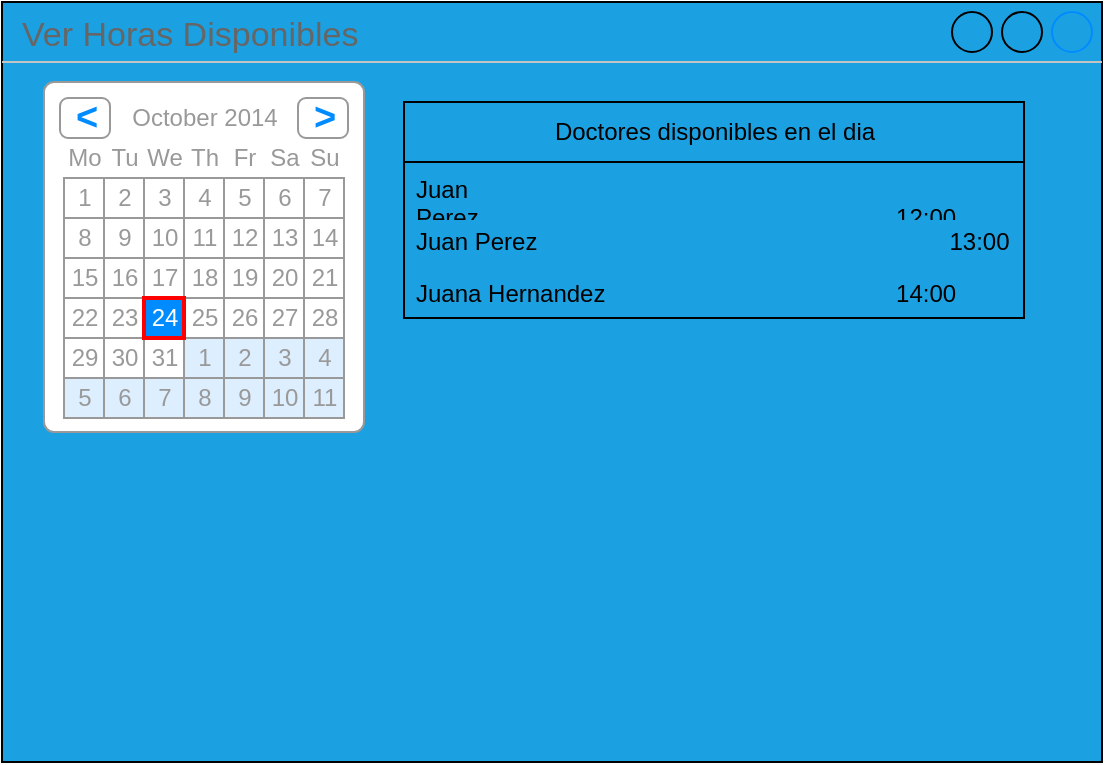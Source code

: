<mxfile version="24.8.9">
  <diagram name="Página-1" id="FZT9vLmWz1TGYuGLLA8D">
    <mxGraphModel dx="1969" dy="878" grid="1" gridSize="10" guides="1" tooltips="1" connect="1" arrows="1" fold="1" page="1" pageScale="1" pageWidth="827" pageHeight="1169" math="0" shadow="0">
      <root>
        <mxCell id="0" />
        <mxCell id="1" parent="0" />
        <mxCell id="KFi8qtFJ9wjeugZLHAg4-1" value="Ver Horas Disponibles" style="strokeWidth=1;shadow=0;dashed=0;align=center;html=1;shape=mxgraph.mockup.containers.window;align=left;verticalAlign=top;spacingLeft=8;strokeColor2=#008cff;strokeColor3=#c4c4c4;fontColor=#666666;mainText=;fontSize=17;labelBackgroundColor=none;whiteSpace=wrap;fillColor=#1BA1E2;" vertex="1" parent="1">
          <mxGeometry x="139" y="220" width="550" height="380" as="geometry" />
        </mxCell>
        <mxCell id="KFi8qtFJ9wjeugZLHAg4-2" value="" style="strokeWidth=1;shadow=0;dashed=0;align=center;html=1;shape=mxgraph.mockup.forms.rrect;rSize=5;strokeColor=#999999;fillColor=#ffffff;" vertex="1" parent="1">
          <mxGeometry x="160" y="260" width="160" height="175" as="geometry" />
        </mxCell>
        <mxCell id="KFi8qtFJ9wjeugZLHAg4-3" value="October 2014" style="strokeWidth=1;shadow=0;dashed=0;align=center;html=1;shape=mxgraph.mockup.forms.anchor;fontColor=#999999;" vertex="1" parent="KFi8qtFJ9wjeugZLHAg4-2">
          <mxGeometry x="30" y="8" width="100" height="20" as="geometry" />
        </mxCell>
        <mxCell id="KFi8qtFJ9wjeugZLHAg4-4" value="&lt;" style="strokeWidth=1;shadow=0;dashed=0;align=center;html=1;shape=mxgraph.mockup.forms.rrect;rSize=4;strokeColor=#999999;fontColor=#008cff;fontSize=19;fontStyle=1;" vertex="1" parent="KFi8qtFJ9wjeugZLHAg4-2">
          <mxGeometry x="8" y="8" width="25" height="20" as="geometry" />
        </mxCell>
        <mxCell id="KFi8qtFJ9wjeugZLHAg4-5" value="&gt;" style="strokeWidth=1;shadow=0;dashed=0;align=center;html=1;shape=mxgraph.mockup.forms.rrect;rSize=4;strokeColor=#999999;fontColor=#008cff;fontSize=19;fontStyle=1;" vertex="1" parent="KFi8qtFJ9wjeugZLHAg4-2">
          <mxGeometry x="127" y="8" width="25" height="20" as="geometry" />
        </mxCell>
        <mxCell id="KFi8qtFJ9wjeugZLHAg4-6" value="Mo" style="strokeWidth=1;shadow=0;dashed=0;align=center;html=1;shape=mxgraph.mockup.forms.anchor;fontColor=#999999;" vertex="1" parent="KFi8qtFJ9wjeugZLHAg4-2">
          <mxGeometry x="10" y="28" width="20" height="20" as="geometry" />
        </mxCell>
        <mxCell id="KFi8qtFJ9wjeugZLHAg4-7" value="Tu" style="strokeWidth=1;shadow=0;dashed=0;align=center;html=1;shape=mxgraph.mockup.forms.anchor;fontColor=#999999;" vertex="1" parent="KFi8qtFJ9wjeugZLHAg4-2">
          <mxGeometry x="30" y="28" width="20" height="20" as="geometry" />
        </mxCell>
        <mxCell id="KFi8qtFJ9wjeugZLHAg4-8" value="We" style="strokeWidth=1;shadow=0;dashed=0;align=center;html=1;shape=mxgraph.mockup.forms.anchor;fontColor=#999999;" vertex="1" parent="KFi8qtFJ9wjeugZLHAg4-2">
          <mxGeometry x="50" y="28" width="20" height="20" as="geometry" />
        </mxCell>
        <mxCell id="KFi8qtFJ9wjeugZLHAg4-9" value="Th" style="strokeWidth=1;shadow=0;dashed=0;align=center;html=1;shape=mxgraph.mockup.forms.anchor;fontColor=#999999;" vertex="1" parent="KFi8qtFJ9wjeugZLHAg4-2">
          <mxGeometry x="70" y="28" width="20" height="20" as="geometry" />
        </mxCell>
        <mxCell id="KFi8qtFJ9wjeugZLHAg4-10" value="Fr" style="strokeWidth=1;shadow=0;dashed=0;align=center;html=1;shape=mxgraph.mockup.forms.anchor;fontColor=#999999;" vertex="1" parent="KFi8qtFJ9wjeugZLHAg4-2">
          <mxGeometry x="90" y="28" width="20" height="20" as="geometry" />
        </mxCell>
        <mxCell id="KFi8qtFJ9wjeugZLHAg4-11" value="Sa" style="strokeWidth=1;shadow=0;dashed=0;align=center;html=1;shape=mxgraph.mockup.forms.anchor;fontColor=#999999;" vertex="1" parent="KFi8qtFJ9wjeugZLHAg4-2">
          <mxGeometry x="110" y="28" width="20" height="20" as="geometry" />
        </mxCell>
        <mxCell id="KFi8qtFJ9wjeugZLHAg4-12" value="Su" style="strokeWidth=1;shadow=0;dashed=0;align=center;html=1;shape=mxgraph.mockup.forms.anchor;fontColor=#999999;" vertex="1" parent="KFi8qtFJ9wjeugZLHAg4-2">
          <mxGeometry x="130" y="28" width="20" height="20" as="geometry" />
        </mxCell>
        <mxCell id="KFi8qtFJ9wjeugZLHAg4-13" value="1" style="strokeWidth=1;shadow=0;dashed=0;align=center;html=1;shape=mxgraph.mockup.forms.rrect;rSize=0;strokeColor=#999999;fontColor=#999999;" vertex="1" parent="KFi8qtFJ9wjeugZLHAg4-2">
          <mxGeometry x="10" y="48" width="20" height="20" as="geometry" />
        </mxCell>
        <mxCell id="KFi8qtFJ9wjeugZLHAg4-14" value="2" style="strokeWidth=1;shadow=0;dashed=0;align=center;html=1;shape=mxgraph.mockup.forms.rrect;rSize=0;strokeColor=#999999;fontColor=#999999;" vertex="1" parent="KFi8qtFJ9wjeugZLHAg4-2">
          <mxGeometry x="30" y="48" width="20" height="20" as="geometry" />
        </mxCell>
        <mxCell id="KFi8qtFJ9wjeugZLHAg4-15" value="3" style="strokeWidth=1;shadow=0;dashed=0;align=center;html=1;shape=mxgraph.mockup.forms.rrect;rSize=0;strokeColor=#999999;fontColor=#999999;" vertex="1" parent="KFi8qtFJ9wjeugZLHAg4-2">
          <mxGeometry x="50" y="48" width="20" height="20" as="geometry" />
        </mxCell>
        <mxCell id="KFi8qtFJ9wjeugZLHAg4-16" value="4" style="strokeWidth=1;shadow=0;dashed=0;align=center;html=1;shape=mxgraph.mockup.forms.rrect;rSize=0;strokeColor=#999999;fontColor=#999999;" vertex="1" parent="KFi8qtFJ9wjeugZLHAg4-2">
          <mxGeometry x="70" y="48" width="20" height="20" as="geometry" />
        </mxCell>
        <mxCell id="KFi8qtFJ9wjeugZLHAg4-17" value="5" style="strokeWidth=1;shadow=0;dashed=0;align=center;html=1;shape=mxgraph.mockup.forms.rrect;rSize=0;strokeColor=#999999;fontColor=#999999;" vertex="1" parent="KFi8qtFJ9wjeugZLHAg4-2">
          <mxGeometry x="90" y="48" width="20" height="20" as="geometry" />
        </mxCell>
        <mxCell id="KFi8qtFJ9wjeugZLHAg4-18" value="6" style="strokeWidth=1;shadow=0;dashed=0;align=center;html=1;shape=mxgraph.mockup.forms.rrect;rSize=0;strokeColor=#999999;fontColor=#999999;" vertex="1" parent="KFi8qtFJ9wjeugZLHAg4-2">
          <mxGeometry x="110" y="48" width="20" height="20" as="geometry" />
        </mxCell>
        <mxCell id="KFi8qtFJ9wjeugZLHAg4-19" value="7" style="strokeWidth=1;shadow=0;dashed=0;align=center;html=1;shape=mxgraph.mockup.forms.rrect;rSize=0;strokeColor=#999999;fontColor=#999999;" vertex="1" parent="KFi8qtFJ9wjeugZLHAg4-2">
          <mxGeometry x="130" y="48" width="20" height="20" as="geometry" />
        </mxCell>
        <mxCell id="KFi8qtFJ9wjeugZLHAg4-20" value="8" style="strokeWidth=1;shadow=0;dashed=0;align=center;html=1;shape=mxgraph.mockup.forms.rrect;rSize=0;strokeColor=#999999;fontColor=#999999;" vertex="1" parent="KFi8qtFJ9wjeugZLHAg4-2">
          <mxGeometry x="10" y="68" width="20" height="20" as="geometry" />
        </mxCell>
        <mxCell id="KFi8qtFJ9wjeugZLHAg4-21" value="9" style="strokeWidth=1;shadow=0;dashed=0;align=center;html=1;shape=mxgraph.mockup.forms.rrect;rSize=0;strokeColor=#999999;fontColor=#999999;" vertex="1" parent="KFi8qtFJ9wjeugZLHAg4-2">
          <mxGeometry x="30" y="68" width="20" height="20" as="geometry" />
        </mxCell>
        <mxCell id="KFi8qtFJ9wjeugZLHAg4-22" value="10" style="strokeWidth=1;shadow=0;dashed=0;align=center;html=1;shape=mxgraph.mockup.forms.rrect;rSize=0;strokeColor=#999999;fontColor=#999999;" vertex="1" parent="KFi8qtFJ9wjeugZLHAg4-2">
          <mxGeometry x="50" y="68" width="20" height="20" as="geometry" />
        </mxCell>
        <mxCell id="KFi8qtFJ9wjeugZLHAg4-23" value="11" style="strokeWidth=1;shadow=0;dashed=0;align=center;html=1;shape=mxgraph.mockup.forms.rrect;rSize=0;strokeColor=#999999;fontColor=#999999;" vertex="1" parent="KFi8qtFJ9wjeugZLHAg4-2">
          <mxGeometry x="70" y="68" width="20" height="20" as="geometry" />
        </mxCell>
        <mxCell id="KFi8qtFJ9wjeugZLHAg4-24" value="12" style="strokeWidth=1;shadow=0;dashed=0;align=center;html=1;shape=mxgraph.mockup.forms.rrect;rSize=0;strokeColor=#999999;fontColor=#999999;" vertex="1" parent="KFi8qtFJ9wjeugZLHAg4-2">
          <mxGeometry x="90" y="68" width="20" height="20" as="geometry" />
        </mxCell>
        <mxCell id="KFi8qtFJ9wjeugZLHAg4-25" value="13" style="strokeWidth=1;shadow=0;dashed=0;align=center;html=1;shape=mxgraph.mockup.forms.rrect;rSize=0;strokeColor=#999999;fontColor=#999999;" vertex="1" parent="KFi8qtFJ9wjeugZLHAg4-2">
          <mxGeometry x="110" y="68" width="20" height="20" as="geometry" />
        </mxCell>
        <mxCell id="KFi8qtFJ9wjeugZLHAg4-26" value="14" style="strokeWidth=1;shadow=0;dashed=0;align=center;html=1;shape=mxgraph.mockup.forms.rrect;rSize=0;strokeColor=#999999;fontColor=#999999;" vertex="1" parent="KFi8qtFJ9wjeugZLHAg4-2">
          <mxGeometry x="130" y="68" width="20" height="20" as="geometry" />
        </mxCell>
        <mxCell id="KFi8qtFJ9wjeugZLHAg4-27" value="15" style="strokeWidth=1;shadow=0;dashed=0;align=center;html=1;shape=mxgraph.mockup.forms.rrect;rSize=0;strokeColor=#999999;fontColor=#999999;" vertex="1" parent="KFi8qtFJ9wjeugZLHAg4-2">
          <mxGeometry x="10" y="88" width="20" height="20" as="geometry" />
        </mxCell>
        <mxCell id="KFi8qtFJ9wjeugZLHAg4-28" value="16" style="strokeWidth=1;shadow=0;dashed=0;align=center;html=1;shape=mxgraph.mockup.forms.rrect;rSize=0;strokeColor=#999999;fontColor=#999999;" vertex="1" parent="KFi8qtFJ9wjeugZLHAg4-2">
          <mxGeometry x="30" y="88" width="20" height="20" as="geometry" />
        </mxCell>
        <mxCell id="KFi8qtFJ9wjeugZLHAg4-29" value="17" style="strokeWidth=1;shadow=0;dashed=0;align=center;html=1;shape=mxgraph.mockup.forms.rrect;rSize=0;strokeColor=#999999;fontColor=#999999;" vertex="1" parent="KFi8qtFJ9wjeugZLHAg4-2">
          <mxGeometry x="50" y="88" width="20" height="20" as="geometry" />
        </mxCell>
        <mxCell id="KFi8qtFJ9wjeugZLHAg4-30" value="18" style="strokeWidth=1;shadow=0;dashed=0;align=center;html=1;shape=mxgraph.mockup.forms.rrect;rSize=0;strokeColor=#999999;fontColor=#999999;" vertex="1" parent="KFi8qtFJ9wjeugZLHAg4-2">
          <mxGeometry x="70" y="88" width="20" height="20" as="geometry" />
        </mxCell>
        <mxCell id="KFi8qtFJ9wjeugZLHAg4-31" value="19" style="strokeWidth=1;shadow=0;dashed=0;align=center;html=1;shape=mxgraph.mockup.forms.rrect;rSize=0;strokeColor=#999999;fontColor=#999999;" vertex="1" parent="KFi8qtFJ9wjeugZLHAg4-2">
          <mxGeometry x="90" y="88" width="20" height="20" as="geometry" />
        </mxCell>
        <mxCell id="KFi8qtFJ9wjeugZLHAg4-32" value="20" style="strokeWidth=1;shadow=0;dashed=0;align=center;html=1;shape=mxgraph.mockup.forms.rrect;rSize=0;strokeColor=#999999;fontColor=#999999;" vertex="1" parent="KFi8qtFJ9wjeugZLHAg4-2">
          <mxGeometry x="110" y="88" width="20" height="20" as="geometry" />
        </mxCell>
        <mxCell id="KFi8qtFJ9wjeugZLHAg4-33" value="21" style="strokeWidth=1;shadow=0;dashed=0;align=center;html=1;shape=mxgraph.mockup.forms.rrect;rSize=0;strokeColor=#999999;fontColor=#999999;" vertex="1" parent="KFi8qtFJ9wjeugZLHAg4-2">
          <mxGeometry x="130" y="88" width="20" height="20" as="geometry" />
        </mxCell>
        <mxCell id="KFi8qtFJ9wjeugZLHAg4-34" value="22" style="strokeWidth=1;shadow=0;dashed=0;align=center;html=1;shape=mxgraph.mockup.forms.rrect;rSize=0;strokeColor=#999999;fontColor=#999999;" vertex="1" parent="KFi8qtFJ9wjeugZLHAg4-2">
          <mxGeometry x="10" y="108" width="20" height="20" as="geometry" />
        </mxCell>
        <mxCell id="KFi8qtFJ9wjeugZLHAg4-35" value="23" style="strokeWidth=1;shadow=0;dashed=0;align=center;html=1;shape=mxgraph.mockup.forms.rrect;rSize=0;strokeColor=#999999;fontColor=#999999;" vertex="1" parent="KFi8qtFJ9wjeugZLHAg4-2">
          <mxGeometry x="30" y="108" width="20" height="20" as="geometry" />
        </mxCell>
        <mxCell id="KFi8qtFJ9wjeugZLHAg4-36" value="25" style="strokeWidth=1;shadow=0;dashed=0;align=center;html=1;shape=mxgraph.mockup.forms.rrect;rSize=0;strokeColor=#999999;fontColor=#999999;" vertex="1" parent="KFi8qtFJ9wjeugZLHAg4-2">
          <mxGeometry x="70" y="108" width="20" height="20" as="geometry" />
        </mxCell>
        <mxCell id="KFi8qtFJ9wjeugZLHAg4-37" value="26" style="strokeWidth=1;shadow=0;dashed=0;align=center;html=1;shape=mxgraph.mockup.forms.rrect;rSize=0;strokeColor=#999999;fontColor=#999999;" vertex="1" parent="KFi8qtFJ9wjeugZLHAg4-2">
          <mxGeometry x="90" y="108" width="20" height="20" as="geometry" />
        </mxCell>
        <mxCell id="KFi8qtFJ9wjeugZLHAg4-38" value="27" style="strokeWidth=1;shadow=0;dashed=0;align=center;html=1;shape=mxgraph.mockup.forms.rrect;rSize=0;strokeColor=#999999;fontColor=#999999;" vertex="1" parent="KFi8qtFJ9wjeugZLHAg4-2">
          <mxGeometry x="110" y="108" width="20" height="20" as="geometry" />
        </mxCell>
        <mxCell id="KFi8qtFJ9wjeugZLHAg4-39" value="28" style="strokeWidth=1;shadow=0;dashed=0;align=center;html=1;shape=mxgraph.mockup.forms.rrect;rSize=0;strokeColor=#999999;fontColor=#999999;" vertex="1" parent="KFi8qtFJ9wjeugZLHAg4-2">
          <mxGeometry x="130" y="108" width="20" height="20" as="geometry" />
        </mxCell>
        <mxCell id="KFi8qtFJ9wjeugZLHAg4-40" value="29" style="strokeWidth=1;shadow=0;dashed=0;align=center;html=1;shape=mxgraph.mockup.forms.rrect;rSize=0;strokeColor=#999999;fontColor=#999999;" vertex="1" parent="KFi8qtFJ9wjeugZLHAg4-2">
          <mxGeometry x="10" y="128" width="20" height="20" as="geometry" />
        </mxCell>
        <mxCell id="KFi8qtFJ9wjeugZLHAg4-41" value="30" style="strokeWidth=1;shadow=0;dashed=0;align=center;html=1;shape=mxgraph.mockup.forms.rrect;rSize=0;strokeColor=#999999;fontColor=#999999;" vertex="1" parent="KFi8qtFJ9wjeugZLHAg4-2">
          <mxGeometry x="30" y="128" width="20" height="20" as="geometry" />
        </mxCell>
        <mxCell id="KFi8qtFJ9wjeugZLHAg4-42" value="31" style="strokeWidth=1;shadow=0;dashed=0;align=center;html=1;shape=mxgraph.mockup.forms.rrect;rSize=0;strokeColor=#999999;fontColor=#999999;" vertex="1" parent="KFi8qtFJ9wjeugZLHAg4-2">
          <mxGeometry x="50" y="128" width="20" height="20" as="geometry" />
        </mxCell>
        <mxCell id="KFi8qtFJ9wjeugZLHAg4-43" value="1" style="strokeWidth=1;shadow=0;dashed=0;align=center;html=1;shape=mxgraph.mockup.forms.rrect;rSize=0;strokeColor=#999999;fontColor=#999999;fillColor=#ddeeff;" vertex="1" parent="KFi8qtFJ9wjeugZLHAg4-2">
          <mxGeometry x="70" y="128" width="20" height="20" as="geometry" />
        </mxCell>
        <mxCell id="KFi8qtFJ9wjeugZLHAg4-44" value="2" style="strokeWidth=1;shadow=0;dashed=0;align=center;html=1;shape=mxgraph.mockup.forms.rrect;rSize=0;strokeColor=#999999;fontColor=#999999;fillColor=#ddeeff;" vertex="1" parent="KFi8qtFJ9wjeugZLHAg4-2">
          <mxGeometry x="90" y="128" width="20" height="20" as="geometry" />
        </mxCell>
        <mxCell id="KFi8qtFJ9wjeugZLHAg4-45" value="3" style="strokeWidth=1;shadow=0;dashed=0;align=center;html=1;shape=mxgraph.mockup.forms.rrect;rSize=0;strokeColor=#999999;fontColor=#999999;fillColor=#ddeeff;" vertex="1" parent="KFi8qtFJ9wjeugZLHAg4-2">
          <mxGeometry x="110" y="128" width="20" height="20" as="geometry" />
        </mxCell>
        <mxCell id="KFi8qtFJ9wjeugZLHAg4-46" value="4" style="strokeWidth=1;shadow=0;dashed=0;align=center;html=1;shape=mxgraph.mockup.forms.rrect;rSize=0;strokeColor=#999999;fontColor=#999999;fillColor=#ddeeff;" vertex="1" parent="KFi8qtFJ9wjeugZLHAg4-2">
          <mxGeometry x="130" y="128" width="20" height="20" as="geometry" />
        </mxCell>
        <mxCell id="KFi8qtFJ9wjeugZLHAg4-47" value="5" style="strokeWidth=1;shadow=0;dashed=0;align=center;html=1;shape=mxgraph.mockup.forms.rrect;rSize=0;strokeColor=#999999;fontColor=#999999;fillColor=#ddeeff;" vertex="1" parent="KFi8qtFJ9wjeugZLHAg4-2">
          <mxGeometry x="10" y="148" width="20" height="20" as="geometry" />
        </mxCell>
        <mxCell id="KFi8qtFJ9wjeugZLHAg4-48" value="6" style="strokeWidth=1;shadow=0;dashed=0;align=center;html=1;shape=mxgraph.mockup.forms.rrect;rSize=0;strokeColor=#999999;fontColor=#999999;fillColor=#ddeeff;" vertex="1" parent="KFi8qtFJ9wjeugZLHAg4-2">
          <mxGeometry x="30" y="148" width="20" height="20" as="geometry" />
        </mxCell>
        <mxCell id="KFi8qtFJ9wjeugZLHAg4-49" value="7" style="strokeWidth=1;shadow=0;dashed=0;align=center;html=1;shape=mxgraph.mockup.forms.rrect;rSize=0;strokeColor=#999999;fontColor=#999999;fillColor=#ddeeff;" vertex="1" parent="KFi8qtFJ9wjeugZLHAg4-2">
          <mxGeometry x="50" y="148" width="20" height="20" as="geometry" />
        </mxCell>
        <mxCell id="KFi8qtFJ9wjeugZLHAg4-50" value="8" style="strokeWidth=1;shadow=0;dashed=0;align=center;html=1;shape=mxgraph.mockup.forms.rrect;rSize=0;strokeColor=#999999;fontColor=#999999;fillColor=#ddeeff;" vertex="1" parent="KFi8qtFJ9wjeugZLHAg4-2">
          <mxGeometry x="70" y="148" width="20" height="20" as="geometry" />
        </mxCell>
        <mxCell id="KFi8qtFJ9wjeugZLHAg4-51" value="9" style="strokeWidth=1;shadow=0;dashed=0;align=center;html=1;shape=mxgraph.mockup.forms.rrect;rSize=0;strokeColor=#999999;fontColor=#999999;fillColor=#ddeeff;" vertex="1" parent="KFi8qtFJ9wjeugZLHAg4-2">
          <mxGeometry x="90" y="148" width="20" height="20" as="geometry" />
        </mxCell>
        <mxCell id="KFi8qtFJ9wjeugZLHAg4-52" value="10" style="strokeWidth=1;shadow=0;dashed=0;align=center;html=1;shape=mxgraph.mockup.forms.rrect;rSize=0;strokeColor=#999999;fontColor=#999999;fillColor=#ddeeff;" vertex="1" parent="KFi8qtFJ9wjeugZLHAg4-2">
          <mxGeometry x="110" y="148" width="20" height="20" as="geometry" />
        </mxCell>
        <mxCell id="KFi8qtFJ9wjeugZLHAg4-53" value="11" style="strokeWidth=1;shadow=0;dashed=0;align=center;html=1;shape=mxgraph.mockup.forms.rrect;rSize=0;strokeColor=#999999;fontColor=#999999;fillColor=#ddeeff;" vertex="1" parent="KFi8qtFJ9wjeugZLHAg4-2">
          <mxGeometry x="130" y="148" width="20" height="20" as="geometry" />
        </mxCell>
        <mxCell id="KFi8qtFJ9wjeugZLHAg4-54" value="24" style="strokeWidth=1;shadow=0;dashed=0;align=center;html=1;shape=mxgraph.mockup.forms.rrect;rSize=0;strokeColor=#ff0000;fontColor=#ffffff;strokeWidth=2;fillColor=#008cff;" vertex="1" parent="KFi8qtFJ9wjeugZLHAg4-2">
          <mxGeometry x="50" y="108" width="20" height="20" as="geometry" />
        </mxCell>
        <mxCell id="KFi8qtFJ9wjeugZLHAg4-55" value="Doctores disponibles en el dia" style="swimlane;fontStyle=0;childLayout=stackLayout;horizontal=1;startSize=30;fillColor=#1BA1E2;horizontalStack=0;resizeParent=1;resizeParentMax=0;resizeLast=0;collapsible=1;marginBottom=0;html=1;" vertex="1" parent="1">
          <mxGeometry x="340" y="270" width="310" height="108" as="geometry" />
        </mxCell>
        <mxCell id="KFi8qtFJ9wjeugZLHAg4-56" value="Juan Perez&lt;span style=&quot;white-space: pre;&quot;&gt;&#x9;&lt;/span&gt;&lt;span style=&quot;white-space: pre;&quot;&gt;&#x9;&lt;span style=&quot;white-space: pre;&quot;&gt;&#x9;&lt;/span&gt;&lt;span style=&quot;white-space: pre;&quot;&gt;&#x9;&lt;/span&gt;&lt;span style=&quot;white-space: pre;&quot;&gt;&#x9;&lt;/span&gt;&lt;span style=&quot;white-space: pre;&quot;&gt;&#x9;&lt;/span&gt;&lt;span style=&quot;white-space: pre;&quot;&gt;&#x9;&lt;/span&gt;&lt;span style=&quot;white-space: pre;&quot;&gt;&#x9;&lt;/span&gt;&lt;/span&gt;12:00&lt;span style=&quot;white-space: pre;&quot;&gt;&#x9;&lt;/span&gt;" style="text;strokeColor=none;fillColor=none;align=left;verticalAlign=top;spacingLeft=4;spacingRight=4;overflow=hidden;rotatable=0;points=[[0,0.5],[1,0.5]];portConstraint=eastwest;whiteSpace=wrap;html=1;" vertex="1" parent="KFi8qtFJ9wjeugZLHAg4-55">
          <mxGeometry y="30" width="310" height="26" as="geometry" />
        </mxCell>
        <mxCell id="KFi8qtFJ9wjeugZLHAg4-57" value="Juan Perez&lt;span style=&quot;white-space: pre;&quot;&gt;&#x9;&lt;/span&gt;&lt;span style=&quot;white-space: pre;&quot;&gt;&#x9;&lt;/span&gt;&lt;span style=&quot;white-space: pre;&quot;&gt;&#x9;&lt;/span&gt;&lt;span style=&quot;white-space: pre;&quot;&gt;&#x9;&lt;/span&gt;&lt;span style=&quot;white-space: pre;&quot;&gt;&#x9;&lt;/span&gt;&lt;span style=&quot;white-space: pre;&quot;&gt;&#x9;&lt;/span&gt;&lt;span style=&quot;white-space: pre;&quot;&gt;&#x9;&lt;/span&gt;&lt;span style=&quot;white-space: pre;&quot;&gt;&#x9;&lt;/span&gt;13:00" style="text;strokeColor=none;fillColor=none;align=left;verticalAlign=top;spacingLeft=4;spacingRight=4;overflow=hidden;rotatable=0;points=[[0,0.5],[1,0.5]];portConstraint=eastwest;whiteSpace=wrap;html=1;" vertex="1" parent="KFi8qtFJ9wjeugZLHAg4-55">
          <mxGeometry y="56" width="310" height="26" as="geometry" />
        </mxCell>
        <mxCell id="KFi8qtFJ9wjeugZLHAg4-58" value="Juana Hernandez &lt;span style=&quot;white-space: pre;&quot;&gt;&#x9;&lt;/span&gt;&lt;span style=&quot;white-space: pre;&quot;&gt;&#x9;&lt;/span&gt;&lt;span style=&quot;white-space: pre;&quot;&gt;&#x9;&lt;/span&gt;&lt;span style=&quot;white-space: pre;&quot;&gt;&#x9;&lt;/span&gt;&lt;span style=&quot;white-space: pre;&quot;&gt;&#x9;&lt;/span&gt;&lt;span style=&quot;white-space: pre;&quot;&gt;&#x9;&lt;/span&gt;14:00" style="text;strokeColor=none;fillColor=none;align=left;verticalAlign=top;spacingLeft=4;spacingRight=4;overflow=hidden;rotatable=0;points=[[0,0.5],[1,0.5]];portConstraint=eastwest;whiteSpace=wrap;html=1;" vertex="1" parent="KFi8qtFJ9wjeugZLHAg4-55">
          <mxGeometry y="82" width="310" height="26" as="geometry" />
        </mxCell>
      </root>
    </mxGraphModel>
  </diagram>
</mxfile>
